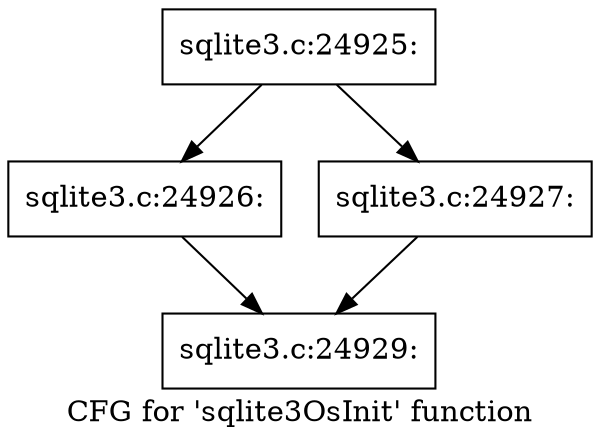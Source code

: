 digraph "CFG for 'sqlite3OsInit' function" {
	label="CFG for 'sqlite3OsInit' function";

	Node0x55c0fa909270 [shape=record,label="{sqlite3.c:24925:}"];
	Node0x55c0fa909270 -> Node0x55c0fa90b200;
	Node0x55c0fa909270 -> Node0x55c0fa90bb60;
	Node0x55c0fa90b200 [shape=record,label="{sqlite3.c:24926:}"];
	Node0x55c0fa90b200 -> Node0x55c0fa90bc70;
	Node0x55c0fa90bb60 [shape=record,label="{sqlite3.c:24927:}"];
	Node0x55c0fa90bb60 -> Node0x55c0fa90bc70;
	Node0x55c0fa90bc70 [shape=record,label="{sqlite3.c:24929:}"];
}
